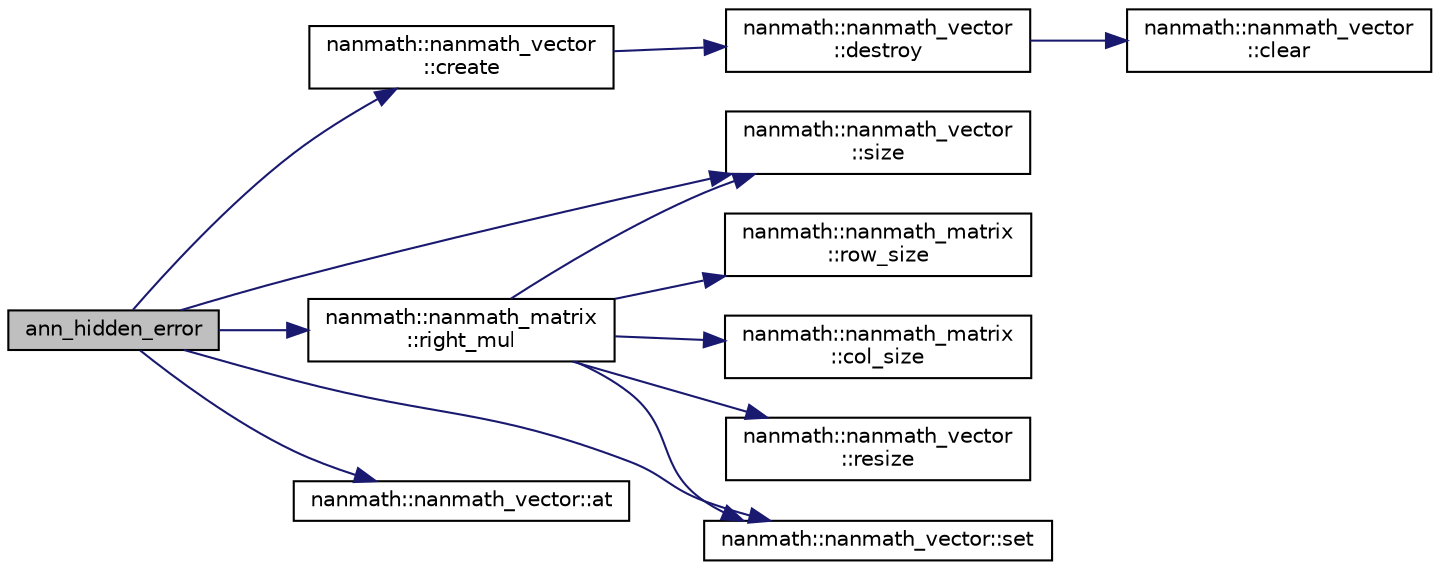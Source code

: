 digraph "ann_hidden_error"
{
  edge [fontname="Helvetica",fontsize="10",labelfontname="Helvetica",labelfontsize="10"];
  node [fontname="Helvetica",fontsize="10",shape=record];
  rankdir="LR";
  Node1 [label="ann_hidden_error",height=0.2,width=0.4,color="black", fillcolor="grey75", style="filled", fontcolor="black"];
  Node1 -> Node2 [color="midnightblue",fontsize="10",style="solid",fontname="Helvetica"];
  Node2 [label="nanmath::nanmath_vector\l::create",height=0.2,width=0.4,color="black", fillcolor="white", style="filled",URL="$classnanmath_1_1nanmath__vector.html#af9f7f3a965aee9befe0fff50746848ee"];
  Node2 -> Node3 [color="midnightblue",fontsize="10",style="solid",fontname="Helvetica"];
  Node3 [label="nanmath::nanmath_vector\l::destroy",height=0.2,width=0.4,color="black", fillcolor="white", style="filled",URL="$classnanmath_1_1nanmath__vector.html#a901586a8e1f67af4c1b5c7e5e4126dc0"];
  Node3 -> Node4 [color="midnightblue",fontsize="10",style="solid",fontname="Helvetica"];
  Node4 [label="nanmath::nanmath_vector\l::clear",height=0.2,width=0.4,color="black", fillcolor="white", style="filled",URL="$classnanmath_1_1nanmath__vector.html#a011d39d80690df03197309b2f09105a7"];
  Node1 -> Node5 [color="midnightblue",fontsize="10",style="solid",fontname="Helvetica"];
  Node5 [label="nanmath::nanmath_vector\l::size",height=0.2,width=0.4,color="black", fillcolor="white", style="filled",URL="$classnanmath_1_1nanmath__vector.html#a3cf8be42dcdac880c4107bd19ba2d034"];
  Node1 -> Node6 [color="midnightblue",fontsize="10",style="solid",fontname="Helvetica"];
  Node6 [label="nanmath::nanmath_matrix\l::right_mul",height=0.2,width=0.4,color="black", fillcolor="white", style="filled",URL="$classnanmath_1_1nanmath__matrix.html#a785f78f5f75769e2e4d1dbe23c37ea2a"];
  Node6 -> Node7 [color="midnightblue",fontsize="10",style="solid",fontname="Helvetica"];
  Node7 [label="nanmath::nanmath_matrix\l::row_size",height=0.2,width=0.4,color="black", fillcolor="white", style="filled",URL="$classnanmath_1_1nanmath__matrix.html#a15dc80fe330112c1a17ef6f7de168943"];
  Node6 -> Node8 [color="midnightblue",fontsize="10",style="solid",fontname="Helvetica"];
  Node8 [label="nanmath::nanmath_matrix\l::col_size",height=0.2,width=0.4,color="black", fillcolor="white", style="filled",URL="$classnanmath_1_1nanmath__matrix.html#a4fcc48d81fc393f7cbee5e3c1fe04f75"];
  Node6 -> Node5 [color="midnightblue",fontsize="10",style="solid",fontname="Helvetica"];
  Node6 -> Node9 [color="midnightblue",fontsize="10",style="solid",fontname="Helvetica"];
  Node9 [label="nanmath::nanmath_vector\l::resize",height=0.2,width=0.4,color="black", fillcolor="white", style="filled",URL="$classnanmath_1_1nanmath__vector.html#ab83eb8611ce5cc0056f3d66455a2c268"];
  Node6 -> Node10 [color="midnightblue",fontsize="10",style="solid",fontname="Helvetica"];
  Node10 [label="nanmath::nanmath_vector::set",height=0.2,width=0.4,color="black", fillcolor="white", style="filled",URL="$classnanmath_1_1nanmath__vector.html#aa56db6b2a630c59c94b473c459ff4673"];
  Node1 -> Node10 [color="midnightblue",fontsize="10",style="solid",fontname="Helvetica"];
  Node1 -> Node11 [color="midnightblue",fontsize="10",style="solid",fontname="Helvetica"];
  Node11 [label="nanmath::nanmath_vector::at",height=0.2,width=0.4,color="black", fillcolor="white", style="filled",URL="$classnanmath_1_1nanmath__vector.html#a601939a78266b097d86c2df0ea4504e6"];
}
